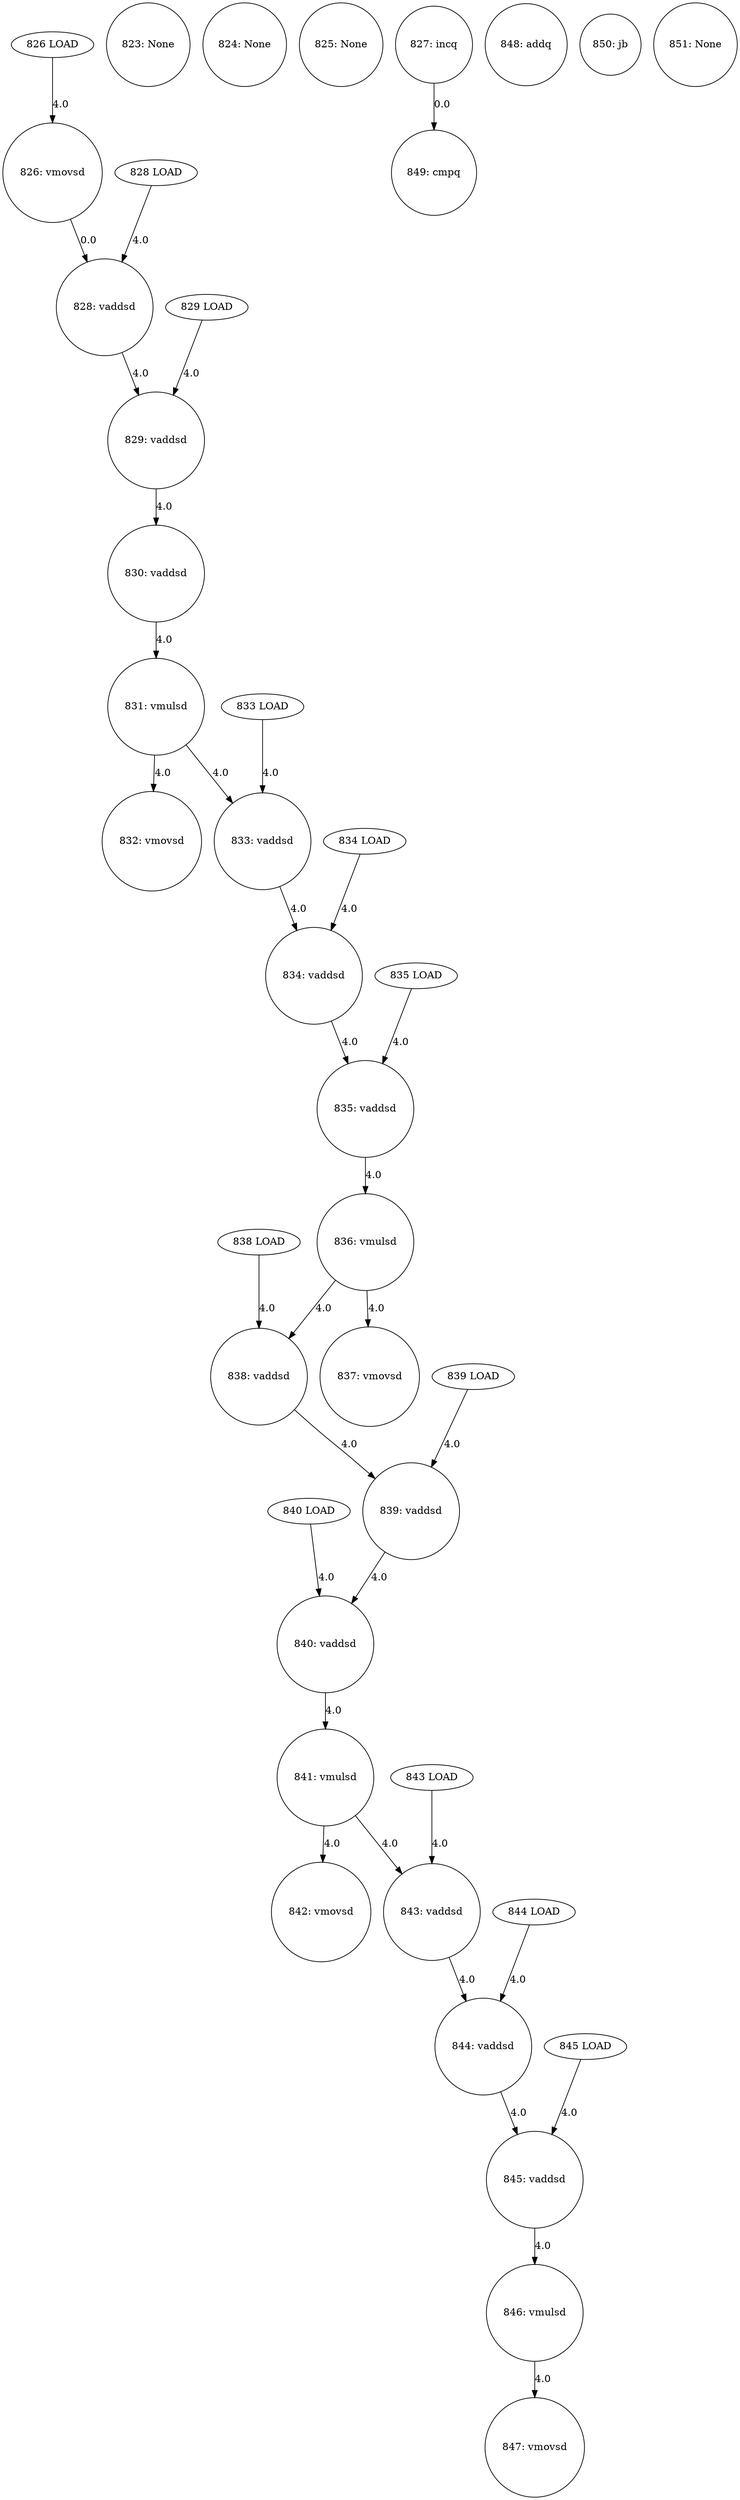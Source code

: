strict digraph  {
	"840 LOAD"	 [instruction_form="{'instruction': 'vaddsd', 'operands': {'source': [{'memory': {'offset': {'value': '24'}, 'base': {'name': 'r12'}, 'index': {'name\
': 'r10'}, 'scale': 1}}, {'register': {'name': 'xmm11'}}], 'destination': [{'register': {'name': 'xmm12'}}], 'src_dst': [], 'operand\
_list': [{'memory': {'offset': {'value': '24'}, 'base': {'name': 'r12'}, 'index': {'name': 'r10'}, 'scale': 1}}, {'register': {'\
name': 'xmm11'}}, {'register': {'name': 'xmm12'}}]}, 'directive': None, 'comment': '55.79', 'label': None, 'line': 'vaddsd    24\
(%r12,%r10), %xmm11, %xmm12                 #55.79', 'line_number': 840, 'flags': ['performs_load'], 'port_pressure': [0.5, 0.0,\
 0.5, 0.5, 0.5, 0.5, 0.5, 0.0, 0.0, 0.0, 0.0], 'throughput': 0.5, 'latency': 8.0, 'latency_wo_load': 4.0, 'latency_cp': 0, 'latency\
_lcd': 4.0}"];
	"840: vaddsd"	 [instruction_form="{'instruction': 'vaddsd', 'operands': {'source': [{'memory': {'offset': {'value': '24'}, 'base': {'name': 'r12'}, 'index': {'name\
': 'r10'}, 'scale': 1}}, {'register': {'name': 'xmm11'}}], 'destination': [{'register': {'name': 'xmm12'}}], 'src_dst': [], 'operand\
_list': [{'memory': {'offset': {'value': '24'}, 'base': {'name': 'r12'}, 'index': {'name': 'r10'}, 'scale': 1}}, {'register': {'\
name': 'xmm11'}}, {'register': {'name': 'xmm12'}}]}, 'directive': None, 'comment': '55.79', 'label': None, 'line': 'vaddsd    24\
(%r12,%r10), %xmm11, %xmm12                 #55.79', 'line_number': 840, 'flags': ['performs_load'], 'port_pressure': [0.5, 0.0,\
 0.5, 0.5, 0.5, 0.5, 0.5, 0.0, 0.0, 0.0, 0.0], 'throughput': 0.5, 'latency': 8.0, 'latency_wo_load': 4.0, 'latency_cp': 0, 'latency\
_lcd': 4.0}",
		shape=circle];
	"840 LOAD" -> "840: vaddsd"	 [label=4.0,
		latency=4.0];
	"843 LOAD"	 [instruction_form="{'instruction': 'vaddsd', 'operands': {'source': [{'memory': {'offset': {'value': '32'}, 'base': {'name': 'r12'}, 'index': {'name\
': 'r11'}, 'scale': 1}}, {'register': {'name': 'xmm13'}}], 'destination': [{'register': {'name': 'xmm14'}}], 'src_dst': [], 'operand\
_list': [{'memory': {'offset': {'value': '32'}, 'base': {'name': 'r12'}, 'index': {'name': 'r11'}, 'scale': 1}}, {'register': {'\
name': 'xmm13'}}, {'register': {'name': 'xmm14'}}]}, 'directive': None, 'comment': '55.48', 'label': None, 'line': 'vaddsd    32\
(%r12,%r11), %xmm13, %xmm14                 #55.48', 'line_number': 843, 'flags': ['performs_load'], 'port_pressure': [0.5, 0.0,\
 0.5, 0.5, 0.5, 0.5, 0.5, 0.0, 0.0, 0.0, 0.0], 'throughput': 0.5, 'latency': 8.0, 'latency_wo_load': 4.0, 'latency_cp': 0, 'latency\
_lcd': 4.0}"];
	"843: vaddsd"	 [instruction_form="{'instruction': 'vaddsd', 'operands': {'source': [{'memory': {'offset': {'value': '32'}, 'base': {'name': 'r12'}, 'index': {'name\
': 'r11'}, 'scale': 1}}, {'register': {'name': 'xmm13'}}], 'destination': [{'register': {'name': 'xmm14'}}], 'src_dst': [], 'operand\
_list': [{'memory': {'offset': {'value': '32'}, 'base': {'name': 'r12'}, 'index': {'name': 'r11'}, 'scale': 1}}, {'register': {'\
name': 'xmm13'}}, {'register': {'name': 'xmm14'}}]}, 'directive': None, 'comment': '55.48', 'label': None, 'line': 'vaddsd    32\
(%r12,%r11), %xmm13, %xmm14                 #55.48', 'line_number': 843, 'flags': ['performs_load'], 'port_pressure': [0.5, 0.0,\
 0.5, 0.5, 0.5, 0.5, 0.5, 0.0, 0.0, 0.0, 0.0], 'throughput': 0.5, 'latency': 8.0, 'latency_wo_load': 4.0, 'latency_cp': 0, 'latency\
_lcd': 4.0}",
		shape=circle];
	"843 LOAD" -> "843: vaddsd"	 [label=4.0,
		latency=4.0];
	"844 LOAD"	 [instruction_form="{'instruction': 'vaddsd', 'operands': {'source': [{'memory': {'offset': {'value': '40'}, 'base': {'name': 'r12'}, 'index': {'name\
': 'r13'}, 'scale': 1}}, {'register': {'name': 'xmm14'}}], 'destination': [{'register': {'name': 'xmm15'}}], 'src_dst': [], 'operand\
_list': [{'memory': {'offset': {'value': '40'}, 'base': {'name': 'r12'}, 'index': {'name': 'r13'}, 'scale': 1}}, {'register': {'\
name': 'xmm14'}}, {'register': {'name': 'xmm15'}}]}, 'directive': None, 'comment': '55.63', 'label': None, 'line': 'vaddsd    40\
(%r12,%r13), %xmm14, %xmm15                 #55.63', 'line_number': 844, 'flags': ['performs_load'], 'port_pressure': [0.5, 0.0,\
 0.5, 0.5, 0.5, 0.5, 0.5, 0.0, 0.0, 0.0, 0.0], 'throughput': 0.5, 'latency': 8.0, 'latency_wo_load': 4.0, 'latency_cp': 0, 'latency\
_lcd': 4.0}"];
	"844: vaddsd"	 [instruction_form="{'instruction': 'vaddsd', 'operands': {'source': [{'memory': {'offset': {'value': '40'}, 'base': {'name': 'r12'}, 'index': {'name\
': 'r13'}, 'scale': 1}}, {'register': {'name': 'xmm14'}}], 'destination': [{'register': {'name': 'xmm15'}}], 'src_dst': [], 'operand\
_list': [{'memory': {'offset': {'value': '40'}, 'base': {'name': 'r12'}, 'index': {'name': 'r13'}, 'scale': 1}}, {'register': {'\
name': 'xmm14'}}, {'register': {'name': 'xmm15'}}]}, 'directive': None, 'comment': '55.63', 'label': None, 'line': 'vaddsd    40\
(%r12,%r13), %xmm14, %xmm15                 #55.63', 'line_number': 844, 'flags': ['performs_load'], 'port_pressure': [0.5, 0.0,\
 0.5, 0.5, 0.5, 0.5, 0.5, 0.0, 0.0, 0.0, 0.0], 'throughput': 0.5, 'latency': 8.0, 'latency_wo_load': 4.0, 'latency_cp': 0, 'latency\
_lcd': 4.0}",
		shape=circle];
	"844 LOAD" -> "844: vaddsd"	 [label=4.0,
		latency=4.0];
	"845 LOAD"	 [instruction_form="{'instruction': 'vaddsd', 'operands': {'source': [{'memory': {'offset': {'value': '32'}, 'base': {'name': 'r12'}, 'index': {'name\
': 'r10'}, 'scale': 1}}, {'register': {'name': 'xmm15'}}], 'destination': [{'register': {'name': 'xmm16'}}], 'src_dst': [], 'operand\
_list': [{'memory': {'offset': {'value': '32'}, 'base': {'name': 'r12'}, 'index': {'name': 'r10'}, 'scale': 1}}, {'register': {'\
name': 'xmm15'}}, {'register': {'name': 'xmm16'}}]}, 'directive': None, 'comment': '55.79', 'label': None, 'line': 'vaddsd    32\
(%r12,%r10), %xmm15, %xmm16                 #55.79', 'line_number': 845, 'flags': ['performs_load'], 'port_pressure': [0.5, 0.0,\
 0.5, 0.5, 0.5, 0.5, 0.5, 0.0, 0.0, 0.0, 0.0], 'throughput': 0.5, 'latency': 8.0, 'latency_wo_load': 4.0, 'latency_cp': 0, 'latency\
_lcd': 4.0}"];
	"845: vaddsd"	 [instruction_form="{'instruction': 'vaddsd', 'operands': {'source': [{'memory': {'offset': {'value': '32'}, 'base': {'name': 'r12'}, 'index': {'name\
': 'r10'}, 'scale': 1}}, {'register': {'name': 'xmm15'}}], 'destination': [{'register': {'name': 'xmm16'}}], 'src_dst': [], 'operand\
_list': [{'memory': {'offset': {'value': '32'}, 'base': {'name': 'r12'}, 'index': {'name': 'r10'}, 'scale': 1}}, {'register': {'\
name': 'xmm15'}}, {'register': {'name': 'xmm16'}}]}, 'directive': None, 'comment': '55.79', 'label': None, 'line': 'vaddsd    32\
(%r12,%r10), %xmm15, %xmm16                 #55.79', 'line_number': 845, 'flags': ['performs_load'], 'port_pressure': [0.5, 0.0,\
 0.5, 0.5, 0.5, 0.5, 0.5, 0.0, 0.0, 0.0, 0.0], 'throughput': 0.5, 'latency': 8.0, 'latency_wo_load': 4.0, 'latency_cp': 0, 'latency\
_lcd': 4.0}",
		shape=circle];
	"845 LOAD" -> "845: vaddsd"	 [label=4.0,
		latency=4.0];
	"823: None"	 [instruction_form="{'instruction': None, 'operands': None, 'directive': None, 'comment': 'LLVM-MCA-BEGIN', 'label': None, 'line': '# LLVM-MCA-BEGIN\
', 'line_number': 823, 'port_pressure': [0.0, 0.0, 0.0, 0.0, 0.0, 0.0, 0.0, 0.0, 0.0, 0.0, 0.0], 'flags': [], 'throughput': 0.0,\
 'latency': 0.0, 'latency_wo_load': 0.0, 'latency_cp': 0, 'latency_lcd': 0}",
		shape=circle];
	"824: None"	 [instruction_form="{'instruction': None, 'operands': None, 'directive': None, 'comment': 'Preds ..B1.75 ..B1.74', 'label': '..B1.75', 'line': '..B1.75\
:                        # Preds ..B1.75 ..B1.74', 'line_number': 824, 'port_pressure': [0.0, 0.0, 0.0, 0.0, 0.0, 0.0, 0.0, 0.0,\
 0.0, 0.0, 0.0], 'flags': [], 'throughput': 0.0, 'latency': 0.0, 'latency_wo_load': 0.0, 'latency_cp': 0, 'latency_lcd': 0}",
		shape=circle];
	"825: None"	 [instruction_form="{'instruction': None, 'operands': None, 'directive': None, 'comment': 'Execution count [9.36e+01]', 'label': None, 'line': '# Execution\
 count [9.36e+01]', 'line_number': 825, 'port_pressure': [0.0, 0.0, 0.0, 0.0, 0.0, 0.0, 0.0, 0.0, 0.0, 0.0, 0.0], 'flags': [], '\
throughput': 0.0, 'latency': 0.0, 'latency_wo_load': 0.0, 'latency_cp': 0, 'latency_lcd': 0}",
		shape=circle];
	"826: vmovsd"	 [instruction_form="{'instruction': 'vmovsd', 'operands': {'source': [{'memory': {'offset': {'value': '8'}, 'base': {'name': 'r12'}, 'index': {'name\
': 'r11'}, 'scale': 1}}], 'destination': [{'register': {'name': 'xmm2'}}], 'src_dst': [], 'operand_list': [{'memory': {'offset':\
 {'value': '8'}, 'base': {'name': 'r12'}, 'index': {'name': 'r11'}, 'scale': 1}}, {'register': {'name': 'xmm2'}}]}, 'directive':\
 None, 'comment': '55.35', 'label': None, 'line': 'vmovsd    8(%r12,%r11), %xmm2                           #55.35', 'line_number\
': 826, 'flags': ['performs_load'], 'port_pressure': [0.0, 0.0, 0.0, 0.5, 0.5, 0.5, 0.5, 0.0, 0.0, 0.0, 0.0], 'throughput': 0.5,\
 'latency': 4.0, 'latency_wo_load': 0.0, 'latency_cp': 0, 'latency_lcd': 0}",
		shape=circle];
	"828: vaddsd"	 [instruction_form="{'instruction': 'vaddsd', 'operands': {'source': [{'memory': {'offset': {'value': '16'}, 'base': {'name': 'r12'}, 'index': {'name\
': 'r13'}, 'scale': 1}}, {'register': {'name': 'xmm2'}}], 'destination': [{'register': {'name': 'xmm3'}}], 'src_dst': [], 'operand\
_list': [{'memory': {'offset': {'value': '16'}, 'base': {'name': 'r12'}, 'index': {'name': 'r13'}, 'scale': 1}}, {'register': {'\
name': 'xmm2'}}, {'register': {'name': 'xmm3'}}]}, 'directive': None, 'comment': '55.12', 'label': None, 'line': 'vaddsd    16(%\
r12,%r13), %xmm2, %xmm3                   #55.12', 'line_number': 828, 'flags': ['performs_load'], 'port_pressure': [0.5, 0.0, 0.5\
, 0.5, 0.5, 0.5, 0.5, 0.0, 0.0, 0.0, 0.0], 'throughput': 0.5, 'latency': 8.0, 'latency_wo_load': 4.0, 'latency_cp': 0, 'latency_\
lcd': 0}",
		shape=circle];
	"826: vmovsd" -> "828: vaddsd"	 [label=0.0,
		latency=0.0];
	"827: incq"	 [instruction_form="{'instruction': 'incq', 'operands': {'source': [], 'destination': [{'register': {'name': 'r15'}}], 'src_dst': [], 'operand_list'\
: [{'register': {'name': 'r15'}}]}, 'directive': None, 'comment': '54.9', 'label': None, 'line': 'incq      %r15                \
                          #54.9', 'line_number': 827, 'flags': ['lt_unknown'], 'port_pressure': [0.25, 0.0, 0.25, 0.0, 0.0, 0.0,\
 0.0, 0.0, 0.25, 0.25, 0.0], 'throughput': 0.25, 'latency': 0.0, 'latency_wo_load': 0.0, 'latency_cp': 0, 'latency_lcd': 0}",
		shape=circle];
	"849: cmpq"	 [instruction_form="{'instruction': 'cmpq', 'operands': {'source': [{'register': {'name': 'rbx'}}, {'register': {'name': 'r15'}}], 'destination': []\
, 'src_dst': [], 'operand_list': [{'register': {'name': 'rbx'}}, {'register': {'name': 'r15'}}]}, 'directive': None, 'comment': \
'54.9', 'label': None, 'line': 'cmpq      %rbx, %r15                                    #54.9', 'line_number': 849, 'flags': ['lt\
_unknown'], 'port_pressure': [0.25, 0.0, 0.25, 0.0, 0.0, 0.0, 0.0, 0.0, 0.25, 0.25, 0.0], 'throughput': 0.25, 'latency': 0.0, 'latency\
_wo_load': 0.0, 'latency_cp': 0, 'latency_lcd': 0}",
		shape=circle];
	"827: incq" -> "849: cmpq"	 [label=0.0,
		latency=0.0];
	"829: vaddsd"	 [instruction_form="{'instruction': 'vaddsd', 'operands': {'source': [{'memory': {'offset': {'value': '8'}, 'base': {'name': 'r12'}, 'index': {'name\
': 'r10'}, 'scale': 1}}, {'register': {'name': 'xmm3'}}], 'destination': [{'register': {'name': 'xmm4'}}], 'src_dst': [], 'operand\
_list': [{'memory': {'offset': {'value': '8'}, 'base': {'name': 'r12'}, 'index': {'name': 'r10'}, 'scale': 1}}, {'register': {'name\
': 'xmm3'}}, {'register': {'name': 'xmm4'}}]}, 'directive': None, 'comment': '55.12', 'label': None, 'line': 'vaddsd    8(%r12,%\
r10), %xmm3, %xmm4                    #55.12', 'line_number': 829, 'flags': ['performs_load'], 'port_pressure': [0.5, 0.0, 0.5, \
0.5, 0.5, 0.5, 0.5, 0.0, 0.0, 0.0, 0.0], 'throughput': 0.5, 'latency': 8.0, 'latency_wo_load': 4.0, 'latency_cp': 0, 'latency_lcd\
': 0}",
		shape=circle];
	"828: vaddsd" -> "829: vaddsd"	 [label=4.0,
		latency=4.0];
	"828 LOAD"	 [instruction_form="{'instruction': 'vaddsd', 'operands': {'source': [{'memory': {'offset': {'value': '16'}, 'base': {'name': 'r12'}, 'index': {'name\
': 'r13'}, 'scale': 1}}, {'register': {'name': 'xmm2'}}], 'destination': [{'register': {'name': 'xmm3'}}], 'src_dst': [], 'operand\
_list': [{'memory': {'offset': {'value': '16'}, 'base': {'name': 'r12'}, 'index': {'name': 'r13'}, 'scale': 1}}, {'register': {'\
name': 'xmm2'}}, {'register': {'name': 'xmm3'}}]}, 'directive': None, 'comment': '55.12', 'label': None, 'line': 'vaddsd    16(%\
r12,%r13), %xmm2, %xmm3                   #55.12', 'line_number': 828, 'flags': ['performs_load'], 'port_pressure': [0.5, 0.0, 0.5\
, 0.5, 0.5, 0.5, 0.5, 0.0, 0.0, 0.0, 0.0], 'throughput': 0.5, 'latency': 8.0, 'latency_wo_load': 4.0, 'latency_cp': 0, 'latency_\
lcd': 0}"];
	"828 LOAD" -> "828: vaddsd"	 [label=4.0,
		latency=4.0];
	"829 LOAD"	 [instruction_form="{'instruction': 'vaddsd', 'operands': {'source': [{'memory': {'offset': {'value': '8'}, 'base': {'name': 'r12'}, 'index': {'name\
': 'r10'}, 'scale': 1}}, {'register': {'name': 'xmm3'}}], 'destination': [{'register': {'name': 'xmm4'}}], 'src_dst': [], 'operand\
_list': [{'memory': {'offset': {'value': '8'}, 'base': {'name': 'r12'}, 'index': {'name': 'r10'}, 'scale': 1}}, {'register': {'name\
': 'xmm3'}}, {'register': {'name': 'xmm4'}}]}, 'directive': None, 'comment': '55.12', 'label': None, 'line': 'vaddsd    8(%r12,%\
r10), %xmm3, %xmm4                    #55.12', 'line_number': 829, 'flags': ['performs_load'], 'port_pressure': [0.5, 0.0, 0.5, \
0.5, 0.5, 0.5, 0.5, 0.0, 0.0, 0.0, 0.0], 'throughput': 0.5, 'latency': 8.0, 'latency_wo_load': 4.0, 'latency_cp': 0, 'latency_lcd\
': 0}"];
	"829 LOAD" -> "829: vaddsd"	 [label=4.0,
		latency=4.0];
	"826 LOAD"	 [instruction_form="{'instruction': 'vmovsd', 'operands': {'source': [{'memory': {'offset': {'value': '8'}, 'base': {'name': 'r12'}, 'index': {'name\
': 'r11'}, 'scale': 1}}], 'destination': [{'register': {'name': 'xmm2'}}], 'src_dst': [], 'operand_list': [{'memory': {'offset':\
 {'value': '8'}, 'base': {'name': 'r12'}, 'index': {'name': 'r11'}, 'scale': 1}}, {'register': {'name': 'xmm2'}}]}, 'directive':\
 None, 'comment': '55.35', 'label': None, 'line': 'vmovsd    8(%r12,%r11), %xmm2                           #55.35', 'line_number\
': 826, 'flags': ['performs_load'], 'port_pressure': [0.0, 0.0, 0.0, 0.5, 0.5, 0.5, 0.5, 0.0, 0.0, 0.0, 0.0], 'throughput': 0.5,\
 'latency': 4.0, 'latency_wo_load': 0.0, 'latency_cp': 0, 'latency_lcd': 0}"];
	"826 LOAD" -> "826: vmovsd"	 [label=4.0,
		latency=4.0];
	"832: vmovsd"	 [instruction_form="{'instruction': 'vmovsd', 'operands': {'source': [{'register': {'name': 'xmm5'}}], 'destination': [{'memory': {'offset': {'value\
': '8'}, 'base': {'name': 'r12'}, 'index': {'name': 'r13'}, 'scale': 1}}], 'src_dst': [], 'operand_list': [{'register': {'name':\
 'xmm5'}}, {'memory': {'offset': {'value': '8'}, 'base': {'name': 'r12'}, 'index': {'name': 'r13'}, 'scale': 1}}]}, 'directive':\
 None, 'comment': '55.12', 'label': None, 'line': 'vmovsd    %xmm5, 8(%r12,%r13)                           #55.12', 'line_number\
': 832, 'flags': ['performs_store'], 'port_pressure': [0.0, 0.0, 0.0, 0.5, 0.0, 0.5, 0.0, 1.0, 0.0, 0.0, 0.0], 'throughput': 1.0\
, 'latency': 4.0, 'latency_wo_load': 4.0, 'latency_cp': 0, 'latency_lcd': 0}",
		shape=circle];
	"833: vaddsd"	 [instruction_form="{'instruction': 'vaddsd', 'operands': {'source': [{'memory': {'offset': {'value': '16'}, 'base': {'name': 'r12'}, 'index': {'name\
': 'r11'}, 'scale': 1}}, {'register': {'name': 'xmm5'}}], 'destination': [{'register': {'name': 'xmm6'}}], 'src_dst': [], 'operand\
_list': [{'memory': {'offset': {'value': '16'}, 'base': {'name': 'r12'}, 'index': {'name': 'r11'}, 'scale': 1}}, {'register': {'\
name': 'xmm5'}}, {'register': {'name': 'xmm6'}}]}, 'directive': None, 'comment': '55.48', 'label': None, 'line': 'vaddsd    16(%\
r12,%r11), %xmm5, %xmm6                   #55.48', 'line_number': 833, 'flags': ['performs_load'], 'port_pressure': [0.5, 0.0, 0.5\
, 0.5, 0.5, 0.5, 0.5, 0.0, 0.0, 0.0, 0.0], 'throughput': 0.5, 'latency': 8.0, 'latency_wo_load': 4.0, 'latency_cp': 0, 'latency_\
lcd': 4.0}",
		shape=circle];
	"834: vaddsd"	 [instruction_form="{'instruction': 'vaddsd', 'operands': {'source': [{'memory': {'offset': {'value': '24'}, 'base': {'name': 'r12'}, 'index': {'name\
': 'r13'}, 'scale': 1}}, {'register': {'name': 'xmm6'}}], 'destination': [{'register': {'name': 'xmm7'}}], 'src_dst': [], 'operand\
_list': [{'memory': {'offset': {'value': '24'}, 'base': {'name': 'r12'}, 'index': {'name': 'r13'}, 'scale': 1}}, {'register': {'\
name': 'xmm6'}}, {'register': {'name': 'xmm7'}}]}, 'directive': None, 'comment': '55.63', 'label': None, 'line': 'vaddsd    24(%\
r12,%r13), %xmm6, %xmm7                   #55.63', 'line_number': 834, 'flags': ['performs_load'], 'port_pressure': [0.5, 0.0, 0.5\
, 0.5, 0.5, 0.5, 0.5, 0.0, 0.0, 0.0, 0.0], 'throughput': 0.5, 'latency': 8.0, 'latency_wo_load': 4.0, 'latency_cp': 0, 'latency_\
lcd': 4.0}",
		shape=circle];
	"833: vaddsd" -> "834: vaddsd"	 [label=4.0,
		latency=4.0];
	"833 LOAD"	 [instruction_form="{'instruction': 'vaddsd', 'operands': {'source': [{'memory': {'offset': {'value': '16'}, 'base': {'name': 'r12'}, 'index': {'name\
': 'r11'}, 'scale': 1}}, {'register': {'name': 'xmm5'}}], 'destination': [{'register': {'name': 'xmm6'}}], 'src_dst': [], 'operand\
_list': [{'memory': {'offset': {'value': '16'}, 'base': {'name': 'r12'}, 'index': {'name': 'r11'}, 'scale': 1}}, {'register': {'\
name': 'xmm5'}}, {'register': {'name': 'xmm6'}}]}, 'directive': None, 'comment': '55.48', 'label': None, 'line': 'vaddsd    16(%\
r12,%r11), %xmm5, %xmm6                   #55.48', 'line_number': 833, 'flags': ['performs_load'], 'port_pressure': [0.5, 0.0, 0.5\
, 0.5, 0.5, 0.5, 0.5, 0.0, 0.0, 0.0, 0.0], 'throughput': 0.5, 'latency': 8.0, 'latency_wo_load': 4.0, 'latency_cp': 0, 'latency_\
lcd': 4.0}"];
	"833 LOAD" -> "833: vaddsd"	 [label=4.0,
		latency=4.0];
	"835: vaddsd"	 [instruction_form="{'instruction': 'vaddsd', 'operands': {'source': [{'memory': {'offset': {'value': '16'}, 'base': {'name': 'r12'}, 'index': {'name\
': 'r10'}, 'scale': 1}}, {'register': {'name': 'xmm7'}}], 'destination': [{'register': {'name': 'xmm8'}}], 'src_dst': [], 'operand\
_list': [{'memory': {'offset': {'value': '16'}, 'base': {'name': 'r12'}, 'index': {'name': 'r10'}, 'scale': 1}}, {'register': {'\
name': 'xmm7'}}, {'register': {'name': 'xmm8'}}]}, 'directive': None, 'comment': '55.79', 'label': None, 'line': 'vaddsd    16(%\
r12,%r10), %xmm7, %xmm8                   #55.79', 'line_number': 835, 'flags': ['performs_load'], 'port_pressure': [0.5, 0.0, 0.5\
, 0.5, 0.5, 0.5, 0.5, 0.0, 0.0, 0.0, 0.0], 'throughput': 0.5, 'latency': 8.0, 'latency_wo_load': 4.0, 'latency_cp': 0, 'latency_\
lcd': 4.0}",
		shape=circle];
	"834: vaddsd" -> "835: vaddsd"	 [label=4.0,
		latency=4.0];
	"834 LOAD"	 [instruction_form="{'instruction': 'vaddsd', 'operands': {'source': [{'memory': {'offset': {'value': '24'}, 'base': {'name': 'r12'}, 'index': {'name\
': 'r13'}, 'scale': 1}}, {'register': {'name': 'xmm6'}}], 'destination': [{'register': {'name': 'xmm7'}}], 'src_dst': [], 'operand\
_list': [{'memory': {'offset': {'value': '24'}, 'base': {'name': 'r12'}, 'index': {'name': 'r13'}, 'scale': 1}}, {'register': {'\
name': 'xmm6'}}, {'register': {'name': 'xmm7'}}]}, 'directive': None, 'comment': '55.63', 'label': None, 'line': 'vaddsd    24(%\
r12,%r13), %xmm6, %xmm7                   #55.63', 'line_number': 834, 'flags': ['performs_load'], 'port_pressure': [0.5, 0.0, 0.5\
, 0.5, 0.5, 0.5, 0.5, 0.0, 0.0, 0.0, 0.0], 'throughput': 0.5, 'latency': 8.0, 'latency_wo_load': 4.0, 'latency_cp': 0, 'latency_\
lcd': 4.0}"];
	"834 LOAD" -> "834: vaddsd"	 [label=4.0,
		latency=4.0];
	"836: vmulsd"	 [instruction_form="{'instruction': 'vmulsd', 'operands': {'source': [{'register': {'name': 'xmm8'}}, {'register': {'name': 'xmm0'}}], 'destination'\
: [{'register': {'name': 'xmm9'}}], 'src_dst': [], 'operand_list': [{'register': {'name': 'xmm8'}}, {'register': {'name': 'xmm0'\
}}, {'register': {'name': 'xmm9'}}]}, 'directive': None, 'comment': '55.12', 'label': None, 'line': 'vmulsd    %xmm8, %xmm0, %xmm9\
                           #55.12', 'line_number': 836, 'flags': [], 'port_pressure': [0.5, 0.0, 0.5, 0.0, 0.0, 0.0, 0.0, 0.0, 0.0\
, 0.0, 0.0], 'throughput': 0.5, 'latency': 4.0, 'latency_wo_load': 4.0, 'latency_cp': 0, 'latency_lcd': 4.0}",
		shape=circle];
	"835: vaddsd" -> "836: vmulsd"	 [label=4.0,
		latency=4.0];
	"835 LOAD"	 [instruction_form="{'instruction': 'vaddsd', 'operands': {'source': [{'memory': {'offset': {'value': '16'}, 'base': {'name': 'r12'}, 'index': {'name\
': 'r10'}, 'scale': 1}}, {'register': {'name': 'xmm7'}}], 'destination': [{'register': {'name': 'xmm8'}}], 'src_dst': [], 'operand\
_list': [{'memory': {'offset': {'value': '16'}, 'base': {'name': 'r12'}, 'index': {'name': 'r10'}, 'scale': 1}}, {'register': {'\
name': 'xmm7'}}, {'register': {'name': 'xmm8'}}]}, 'directive': None, 'comment': '55.79', 'label': None, 'line': 'vaddsd    16(%\
r12,%r10), %xmm7, %xmm8                   #55.79', 'line_number': 835, 'flags': ['performs_load'], 'port_pressure': [0.5, 0.0, 0.5\
, 0.5, 0.5, 0.5, 0.5, 0.0, 0.0, 0.0, 0.0], 'throughput': 0.5, 'latency': 8.0, 'latency_wo_load': 4.0, 'latency_cp': 0, 'latency_\
lcd': 4.0}"];
	"835 LOAD" -> "835: vaddsd"	 [label=4.0,
		latency=4.0];
	"837: vmovsd"	 [instruction_form="{'instruction': 'vmovsd', 'operands': {'source': [{'register': {'name': 'xmm9'}}], 'destination': [{'memory': {'offset': {'value\
': '16'}, 'base': {'name': 'r12'}, 'index': {'name': 'r13'}, 'scale': 1}}], 'src_dst': [], 'operand_list': [{'register': {'name'\
: 'xmm9'}}, {'memory': {'offset': {'value': '16'}, 'base': {'name': 'r12'}, 'index': {'name': 'r13'}, 'scale': 1}}]}, 'directive\
': None, 'comment': '55.12', 'label': None, 'line': 'vmovsd    %xmm9, 16(%r12,%r13)                          #55.12', 'line_number\
': 837, 'flags': ['performs_store'], 'port_pressure': [0.0, 0.0, 0.0, 0.5, 0.0, 0.5, 0.0, 1.0, 0.0, 0.0, 0.0], 'throughput': 1.0\
, 'latency': 4.0, 'latency_wo_load': 4.0, 'latency_cp': 0, 'latency_lcd': 0}",
		shape=circle];
	"836: vmulsd" -> "837: vmovsd"	 [label=4.0,
		latency=4.0];
	"838: vaddsd"	 [instruction_form="{'instruction': 'vaddsd', 'operands': {'source': [{'memory': {'offset': {'value': '24'}, 'base': {'name': 'r12'}, 'index': {'name\
': 'r11'}, 'scale': 1}}, {'register': {'name': 'xmm9'}}], 'destination': [{'register': {'name': 'xmm10'}}], 'src_dst': [], 'operand\
_list': [{'memory': {'offset': {'value': '24'}, 'base': {'name': 'r12'}, 'index': {'name': 'r11'}, 'scale': 1}}, {'register': {'\
name': 'xmm9'}}, {'register': {'name': 'xmm10'}}]}, 'directive': None, 'comment': '55.48', 'label': None, 'line': 'vaddsd    24(\
%r12,%r11), %xmm9, %xmm10                  #55.48', 'line_number': 838, 'flags': ['performs_load'], 'port_pressure': [0.5, 0.0, \
0.5, 0.5, 0.5, 0.5, 0.5, 0.0, 0.0, 0.0, 0.0], 'throughput': 0.5, 'latency': 8.0, 'latency_wo_load': 4.0, 'latency_cp': 0, 'latency\
_lcd': 4.0}",
		shape=circle];
	"836: vmulsd" -> "838: vaddsd"	 [label=4.0,
		latency=4.0];
	"831: vmulsd"	 [instruction_form="{'instruction': 'vmulsd', 'operands': {'source': [{'register': {'name': 'xmm1'}}, {'register': {'name': 'xmm0'}}], 'destination'\
: [{'register': {'name': 'xmm5'}}], 'src_dst': [], 'operand_list': [{'register': {'name': 'xmm1'}}, {'register': {'name': 'xmm0'\
}}, {'register': {'name': 'xmm5'}}]}, 'directive': None, 'comment': '55.12', 'label': None, 'line': 'vmulsd    %xmm1, %xmm0, %xmm5\
                           #55.12', 'line_number': 831, 'flags': [], 'port_pressure': [0.5, 0.0, 0.5, 0.0, 0.0, 0.0, 0.0, 0.0, 0.0\
, 0.0, 0.0], 'throughput': 0.5, 'latency': 4.0, 'latency_wo_load': 4.0, 'latency_cp': 0, 'latency_lcd': 4.0}",
		shape=circle];
	"831: vmulsd" -> "832: vmovsd"	 [label=4.0,
		latency=4.0];
	"831: vmulsd" -> "833: vaddsd"	 [label=4.0,
		latency=4.0];
	"839: vaddsd"	 [instruction_form="{'instruction': 'vaddsd', 'operands': {'source': [{'memory': {'offset': {'value': '32'}, 'base': {'name': 'r12'}, 'index': {'name\
': 'r13'}, 'scale': 1}}, {'register': {'name': 'xmm10'}}], 'destination': [{'register': {'name': 'xmm11'}}], 'src_dst': [], 'operand\
_list': [{'memory': {'offset': {'value': '32'}, 'base': {'name': 'r12'}, 'index': {'name': 'r13'}, 'scale': 1}}, {'register': {'\
name': 'xmm10'}}, {'register': {'name': 'xmm11'}}]}, 'directive': None, 'comment': '55.63', 'label': None, 'line': 'vaddsd    32\
(%r12,%r13), %xmm10, %xmm11                 #55.63', 'line_number': 839, 'flags': ['performs_load'], 'port_pressure': [0.5, 0.0,\
 0.5, 0.5, 0.5, 0.5, 0.5, 0.0, 0.0, 0.0, 0.0], 'throughput': 0.5, 'latency': 8.0, 'latency_wo_load': 4.0, 'latency_cp': 0, 'latency\
_lcd': 4.0}",
		shape=circle];
	"838: vaddsd" -> "839: vaddsd"	 [label=4.0,
		latency=4.0];
	"830: vaddsd"	 [instruction_form="{'instruction': 'vaddsd', 'operands': {'source': [{'register': {'name': 'xmm1'}}, {'register': {'name': 'xmm4'}}], 'destination'\
: [{'register': {'name': 'xmm1'}}], 'src_dst': [], 'operand_list': [{'register': {'name': 'xmm1'}}, {'register': {'name': 'xmm4'\
}}, {'register': {'name': 'xmm1'}}]}, 'directive': None, 'comment': '55.12', 'label': None, 'line': 'vaddsd    %xmm1, %xmm4, %xmm1\
                           #55.12', 'line_number': 830, 'flags': [], 'port_pressure': [0.5, 0.0, 0.5, 0.0, 0.0, 0.0, 0.0, 0.0, 0.0\
, 0.0, 0.0], 'throughput': 0.5, 'latency': 4.0, 'latency_wo_load': 4.0, 'latency_cp': 0, 'latency_lcd': 4.0}",
		shape=circle];
	"829: vaddsd" -> "830: vaddsd"	 [label=4.0,
		latency=4.0];
	"838 LOAD"	 [instruction_form="{'instruction': 'vaddsd', 'operands': {'source': [{'memory': {'offset': {'value': '24'}, 'base': {'name': 'r12'}, 'index': {'name\
': 'r11'}, 'scale': 1}}, {'register': {'name': 'xmm9'}}], 'destination': [{'register': {'name': 'xmm10'}}], 'src_dst': [], 'operand\
_list': [{'memory': {'offset': {'value': '24'}, 'base': {'name': 'r12'}, 'index': {'name': 'r11'}, 'scale': 1}}, {'register': {'\
name': 'xmm9'}}, {'register': {'name': 'xmm10'}}]}, 'directive': None, 'comment': '55.48', 'label': None, 'line': 'vaddsd    24(\
%r12,%r11), %xmm9, %xmm10                  #55.48', 'line_number': 838, 'flags': ['performs_load'], 'port_pressure': [0.5, 0.0, \
0.5, 0.5, 0.5, 0.5, 0.5, 0.0, 0.0, 0.0, 0.0], 'throughput': 0.5, 'latency': 8.0, 'latency_wo_load': 4.0, 'latency_cp': 0, 'latency\
_lcd': 4.0}"];
	"838 LOAD" -> "838: vaddsd"	 [label=4.0,
		latency=4.0];
	"839: vaddsd" -> "840: vaddsd"	 [label=4.0,
		latency=4.0];
	"839 LOAD"	 [instruction_form="{'instruction': 'vaddsd', 'operands': {'source': [{'memory': {'offset': {'value': '32'}, 'base': {'name': 'r12'}, 'index': {'name\
': 'r13'}, 'scale': 1}}, {'register': {'name': 'xmm10'}}], 'destination': [{'register': {'name': 'xmm11'}}], 'src_dst': [], 'operand\
_list': [{'memory': {'offset': {'value': '32'}, 'base': {'name': 'r12'}, 'index': {'name': 'r13'}, 'scale': 1}}, {'register': {'\
name': 'xmm10'}}, {'register': {'name': 'xmm11'}}]}, 'directive': None, 'comment': '55.63', 'label': None, 'line': 'vaddsd    32\
(%r12,%r13), %xmm10, %xmm11                 #55.63', 'line_number': 839, 'flags': ['performs_load'], 'port_pressure': [0.5, 0.0,\
 0.5, 0.5, 0.5, 0.5, 0.5, 0.0, 0.0, 0.0, 0.0], 'throughput': 0.5, 'latency': 8.0, 'latency_wo_load': 4.0, 'latency_cp': 0, 'latency\
_lcd': 4.0}"];
	"839 LOAD" -> "839: vaddsd"	 [label=4.0,
		latency=4.0];
	"841: vmulsd"	 [instruction_form="{'instruction': 'vmulsd', 'operands': {'source': [{'register': {'name': 'xmm12'}}, {'register': {'name': 'xmm0'}}], 'destination\
': [{'register': {'name': 'xmm13'}}], 'src_dst': [], 'operand_list': [{'register': {'name': 'xmm12'}}, {'register': {'name': 'xmm0\
'}}, {'register': {'name': 'xmm13'}}]}, 'directive': None, 'comment': '55.12', 'label': None, 'line': 'vmulsd    %xmm12, %xmm0, \
%xmm13                         #55.12', 'line_number': 841, 'flags': [], 'port_pressure': [0.5, 0.0, 0.5, 0.0, 0.0, 0.0, 0.0, 0.0\
, 0.0, 0.0, 0.0], 'throughput': 0.5, 'latency': 4.0, 'latency_wo_load': 4.0, 'latency_cp': 0, 'latency_lcd': 4.0}",
		shape=circle];
	"840: vaddsd" -> "841: vmulsd"	 [label=4.0,
		latency=4.0];
	"830: vaddsd" -> "831: vmulsd"	 [label=4.0,
		latency=4.0];
	"842: vmovsd"	 [instruction_form="{'instruction': 'vmovsd', 'operands': {'source': [{'register': {'name': 'xmm13'}}], 'destination': [{'memory': {'offset': {'value\
': '24'}, 'base': {'name': 'r12'}, 'index': {'name': 'r13'}, 'scale': 1}}], 'src_dst': [], 'operand_list': [{'register': {'name'\
: 'xmm13'}}, {'memory': {'offset': {'value': '24'}, 'base': {'name': 'r12'}, 'index': {'name': 'r13'}, 'scale': 1}}]}, 'directive\
': None, 'comment': '55.12', 'label': None, 'line': 'vmovsd    %xmm13, 24(%r12,%r13)                         #55.12', 'line_number\
': 842, 'flags': ['performs_store'], 'port_pressure': [0.0, 0.0, 0.0, 0.5, 0.0, 0.5, 0.0, 1.0, 0.0, 0.0, 0.0], 'throughput': 1.0\
, 'latency': 4.0, 'latency_wo_load': 4.0, 'latency_cp': 0, 'latency_lcd': 0}",
		shape=circle];
	"841: vmulsd" -> "842: vmovsd"	 [label=4.0,
		latency=4.0];
	"841: vmulsd" -> "843: vaddsd"	 [label=4.0,
		latency=4.0];
	"843: vaddsd" -> "844: vaddsd"	 [label=4.0,
		latency=4.0];
	"844: vaddsd" -> "845: vaddsd"	 [label=4.0,
		latency=4.0];
	"846: vmulsd"	 [instruction_form="{'instruction': 'vmulsd', 'operands': {'source': [{'register': {'name': 'xmm16'}}, {'register': {'name': 'xmm0'}}], 'destination\
': [{'register': {'name': 'xmm1'}}], 'src_dst': [], 'operand_list': [{'register': {'name': 'xmm16'}}, {'register': {'name': 'xmm0\
'}}, {'register': {'name': 'xmm1'}}]}, 'directive': None, 'comment': '55.12', 'label': None, 'line': 'vmulsd    %xmm16, %xmm0, %\
xmm1                          #55.12', 'line_number': 846, 'flags': [], 'port_pressure': [0.5, 0.0, 0.5, 0.0, 0.0, 0.0, 0.0, 0.0\
, 0.0, 0.0, 0.0], 'throughput': 0.5, 'latency': 4.0, 'latency_wo_load': 4.0, 'latency_cp': 0, 'latency_lcd': 4.0}",
		shape=circle];
	"845: vaddsd" -> "846: vmulsd"	 [label=4.0,
		latency=4.0];
	"847: vmovsd"	 [instruction_form="{'instruction': 'vmovsd', 'operands': {'source': [{'register': {'name': 'xmm1'}}], 'destination': [{'memory': {'offset': {'value\
': '32'}, 'base': {'name': 'r12'}, 'index': {'name': 'r13'}, 'scale': 1}}], 'src_dst': [], 'operand_list': [{'register': {'name'\
: 'xmm1'}}, {'memory': {'offset': {'value': '32'}, 'base': {'name': 'r12'}, 'index': {'name': 'r13'}, 'scale': 1}}]}, 'directive\
': None, 'comment': '55.12', 'label': None, 'line': 'vmovsd    %xmm1, 32(%r12,%r13)                          #55.12', 'line_number\
': 847, 'flags': ['performs_store'], 'port_pressure': [0.0, 0.0, 0.0, 0.5, 0.0, 0.5, 0.0, 1.0, 0.0, 0.0, 0.0], 'throughput': 1.0\
, 'latency': 4.0, 'latency_wo_load': 4.0, 'latency_cp': 0, 'latency_lcd': 0}",
		shape=circle];
	"846: vmulsd" -> "847: vmovsd"	 [label=4.0,
		latency=4.0];
	"848: addq"	 [instruction_form="{'instruction': 'addq', 'operands': {'source': [{'immediate': {'value': '32'}}], 'destination': [], 'src_dst': [{'register': {'name\
': 'r12'}}], 'operand_list': [{'immediate': {'value': '32'}}, {'register': {'name': 'r12'}}]}, 'directive': None, 'comment': '54.9\
', 'label': None, 'line': 'addq      $32, %r12                                     #54.9', 'line_number': 848, 'flags': [], 'port\
_pressure': [0.25, 0.0, 0.25, 0.0, 0.0, 0.0, 0.0, 0.0, 0.25, 0.25, 0.0], 'throughput': 0.25, 'latency': 1.0, 'latency_wo_load': \
1.0, 'latency_cp': 0, 'latency_lcd': 1.0}",
		shape=circle];
	"850: jb"	 [instruction_form="{'instruction': 'jb', 'operands': {'source': [], 'destination': [{'identifier': {'name': '..B1.75'}}], 'src_dst': [], 'operand_list\
': [{'identifier': {'name': '..B1.75'}}]}, 'directive': None, 'comment': 'Prob 28% #54.9', 'label': None, 'line': 'jb        ..B1.75\
       # Prob 28%                      #54.9', 'line_number': 850, 'flags': ['not_bound'], 'port_pressure': [0.0, 0.0, 0.0, 0.0,\
 0.0, 0.0, 0.0, 0.0, 0.0, 0.0, 0.0], 'throughput': 0.0, 'latency': 0.0, 'latency_wo_load': 0.0, 'latency_cp': 0, 'latency_lcd': \
0}",
		shape=circle];
	"851: None"	 [instruction_form="{'instruction': None, 'operands': None, 'directive': None, 'comment': 'LLVM-MCA-END', 'label': None, 'line': '# LLVM-MCA-END', '\
line_number': 851, 'port_pressure': [0.0, 0.0, 0.0, 0.0, 0.0, 0.0, 0.0, 0.0, 0.0, 0.0, 0.0], 'flags': [], 'throughput': 0.0, 'latency\
': 0.0, 'latency_wo_load': 0.0, 'latency_cp': 0, 'latency_lcd': 0}",
		shape=circle];
}
